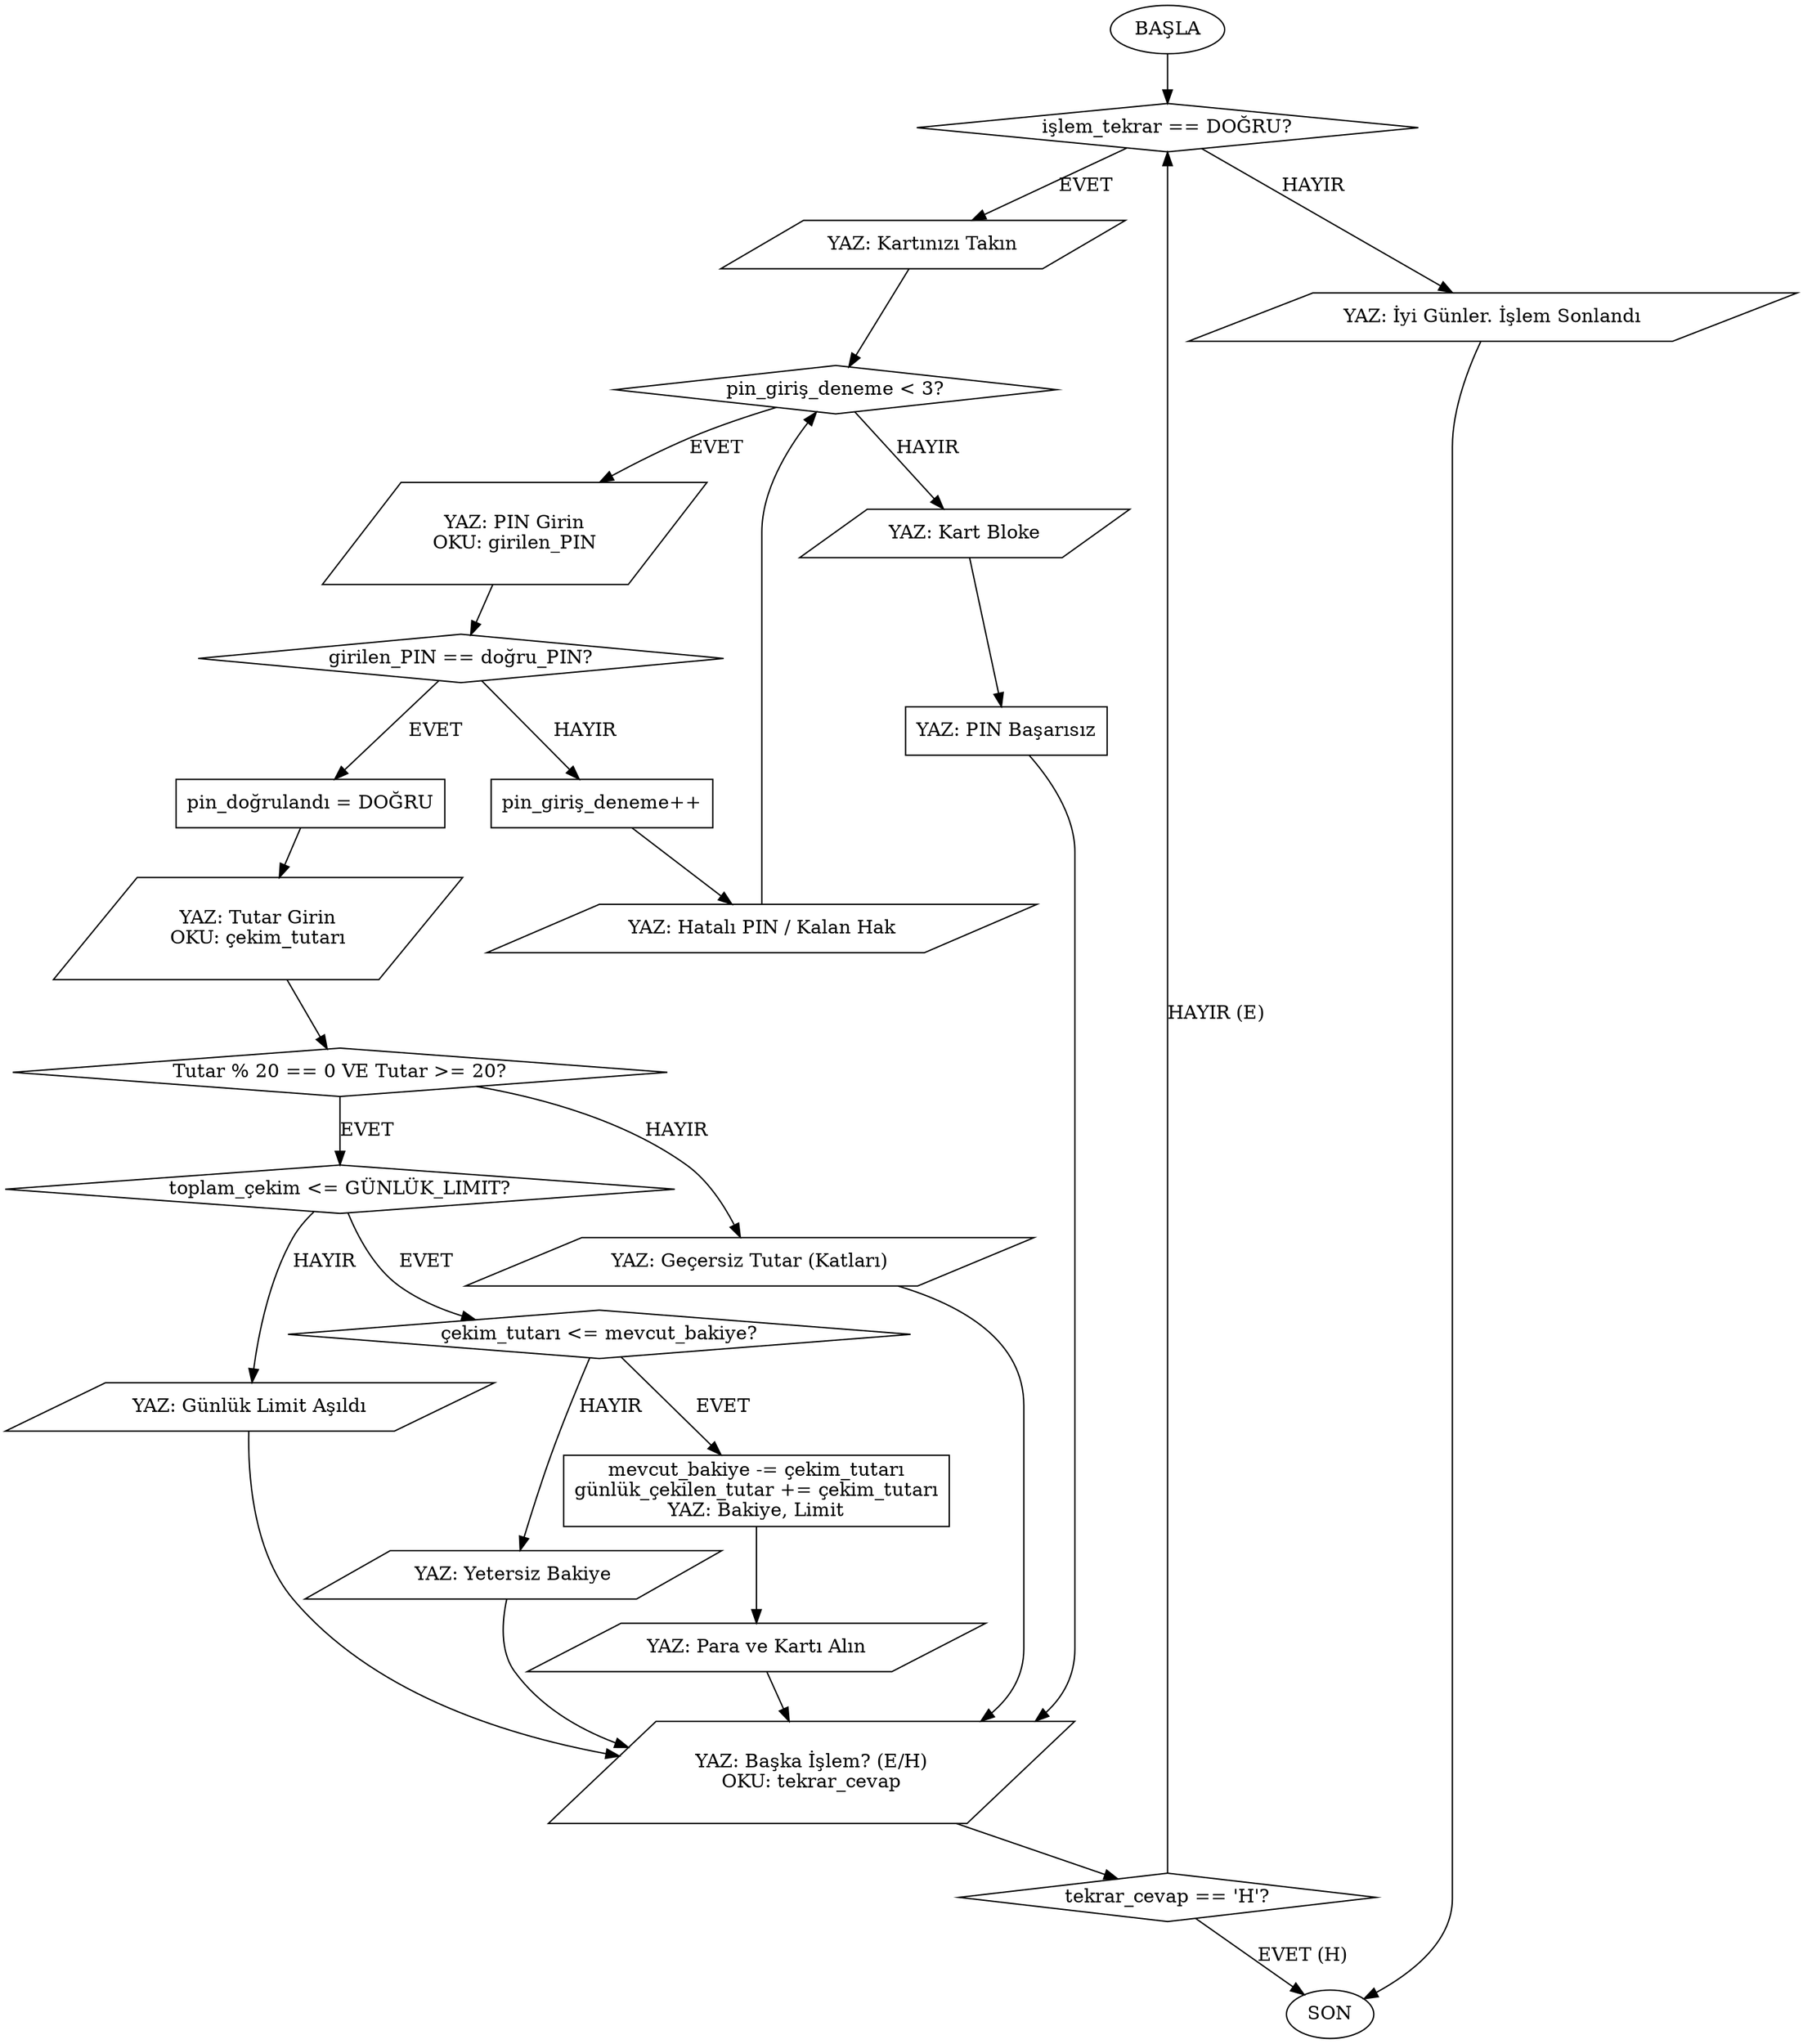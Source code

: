 digraph ATM_Para_Cekme_Akis_Diyagrami {
    // Düğüm (Node) Şekillerinin Tanımlanması
    node [shape=box];
    
    // Başlangıç ve Bitiş Düğümü
    Basla [shape=oval, label="BAŞLA"];
    Son [shape=oval, label="SON"];

    // Girdi/Çıktı Düğümü (Parallelogram)
    Kart_Tak [shape=parallelogram, label="YAZ: Kartınızı Takın"];
    PIN_Giris [shape=parallelogram, label="YAZ: PIN Girin\nOKU: girilen_PIN"];
    Hata_PIN [shape=parallelogram, label="YAZ: Hatalı PIN / Kalan Hak"];
    Kart_Bloke [shape=parallelogram, label="YAZ: Kart Bloke"];
    Miktar_Giris [shape=parallelogram, label="YAZ: Tutar Girin\nOKU: çekim_tutarı"];
    Yetersiz_Bakiye [shape=parallelogram, label="YAZ: Yetersiz Bakiye"];
    Limit_Asildi [shape=parallelogram, label="YAZ: Günlük Limit Aşıldı"];
    Gecersiz_Tutar [shape=parallelogram, label="YAZ: Geçersiz Tutar (Katları)"];
    Para_Ver [shape=parallelogram, label="YAZ: Para ve Kartı Alın"];
    Tekrar_Soru [shape=parallelogram, label="YAZ: Başka İşlem? (E/H)\nOKU: tekrar_cevap"];
    Iyi_Gunler [shape=parallelogram, label="YAZ: İyi Günler. İşlem Sonlandı"];

    // Karar Düğümü (Diamond)
    PIN_Dogru_mu [shape=diamond, label="girilen_PIN == doğru_PIN?"];
    Hak_Var_mi [shape=diamond, label="pin_giriş_deneme < 3?"];
    Tutar_Gecerli_mi [shape=diamond, label="Tutar % 20 == 0 VE Tutar >= 20?"];
    Limit_Yeterli_mi [shape=diamond, label="toplam_çekim <= GÜNLÜK_LIMIT?"];
    Bakiye_Yeterli_mi [shape=diamond, label="çekim_tutarı <= mevcut_bakiye?"];
    Tekrar_Et [shape=diamond, label="işlem_tekrar == DOĞRU?"];
    Tekrar_Cevap [shape=diamond, label="tekrar_cevap == 'H'?"];

    // İşlem Düğümü (Box)
    Pin_Deneme_Arttir [label="pin_giriş_deneme++"];
    Pin_Dogrulandi [label="pin_doğrulandı = DOĞRU"];
    Para_Cek_Guncelle [label="mevcut_bakiye -= çekim_tutarı\ngünlük_çekilen_tutar += çekim_tutarı\nYAZ: Bakiye, Limit"];

    // Blok Sonlandırma
    Pin_Basarisiz [label="YAZ: PIN Başarısız"];

    // --- Akış Bağlantıları ---

    // Ana Döngü Başlangıcı
    Basla -> Tekrar_Et;

    // Tekrar Döngüsü Kontrolü
    Tekrar_Et -> Kart_Tak [label="EVET"];
    Tekrar_Et -> Iyi_Gunler [label="HAYIR"];

    // PIN Doğrulama Akışı (İç Döngü)
    Kart_Tak -> Hak_Var_mi;

    Hak_Var_mi -> PIN_Giris [label="EVET"];
    Hak_Var_mi -> Kart_Bloke [label="HAYIR"];
    Kart_Bloke -> Pin_Basarisiz; // PIN hatasından dolayı işlemi sonlandırma bloğuna gider

    PIN_Giris -> PIN_Dogru_mu;

    PIN_Dogru_mu -> Pin_Dogrulandi [label="EVET"];
    Pin_Dogrulandi -> Miktar_Giris; // PIN başarılı, ana işleme geç

    PIN_Dogru_mu -> Pin_Deneme_Arttir [label="HAYIR"];
    Pin_Deneme_Arttir -> Hata_PIN;
    Hata_PIN -> Hak_Var_mi; // Tekrar deneme hakkı kontrolüne geri dön

    // PIN Başarısız Olursa
    Pin_Basarisiz -> Tekrar_Soru;

    // Para Çekme Kontrolleri Akışı
    Miktar_Giris -> Tutar_Gecerli_mi;

    Tutar_Gecerli_mi -> Limit_Yeterli_mi [label="EVET"];
    Tutar_Gecerli_mi -> Gecersiz_Tutar [label="HAYIR"];
    Gecersiz_Tutar -> Tekrar_Soru;

    Limit_Yeterli_mi -> Bakiye_Yeterli_mi [label="EVET"];
    Limit_Yeterli_mi -> Limit_Asildi [label="HAYIR"];
    Limit_Asildi -> Tekrar_Soru;

    Bakiye_Yeterli_mi -> Para_Cek_Guncelle [label="EVET"];
    Bakiye_Yeterli_mi -> Yetersiz_Bakiye [label="HAYIR"];
    Yetersiz_Bakiye -> Tekrar_Soru;

    // Başarılı İşlem
    Para_Cek_Guncelle -> Para_Ver;
    Para_Ver -> Tekrar_Soru;

    // İşlem Tekrarı Kontrolü
    Tekrar_Soru -> Tekrar_Cevap;

    Tekrar_Cevap -> Son [label="EVET (H)"]; // 'H' girilirse
    Tekrar_Cevap -> Tekrar_Et [label="HAYIR (E)"]; // 'E' girilirse

    Iyi_Gunler -> Son;
}
